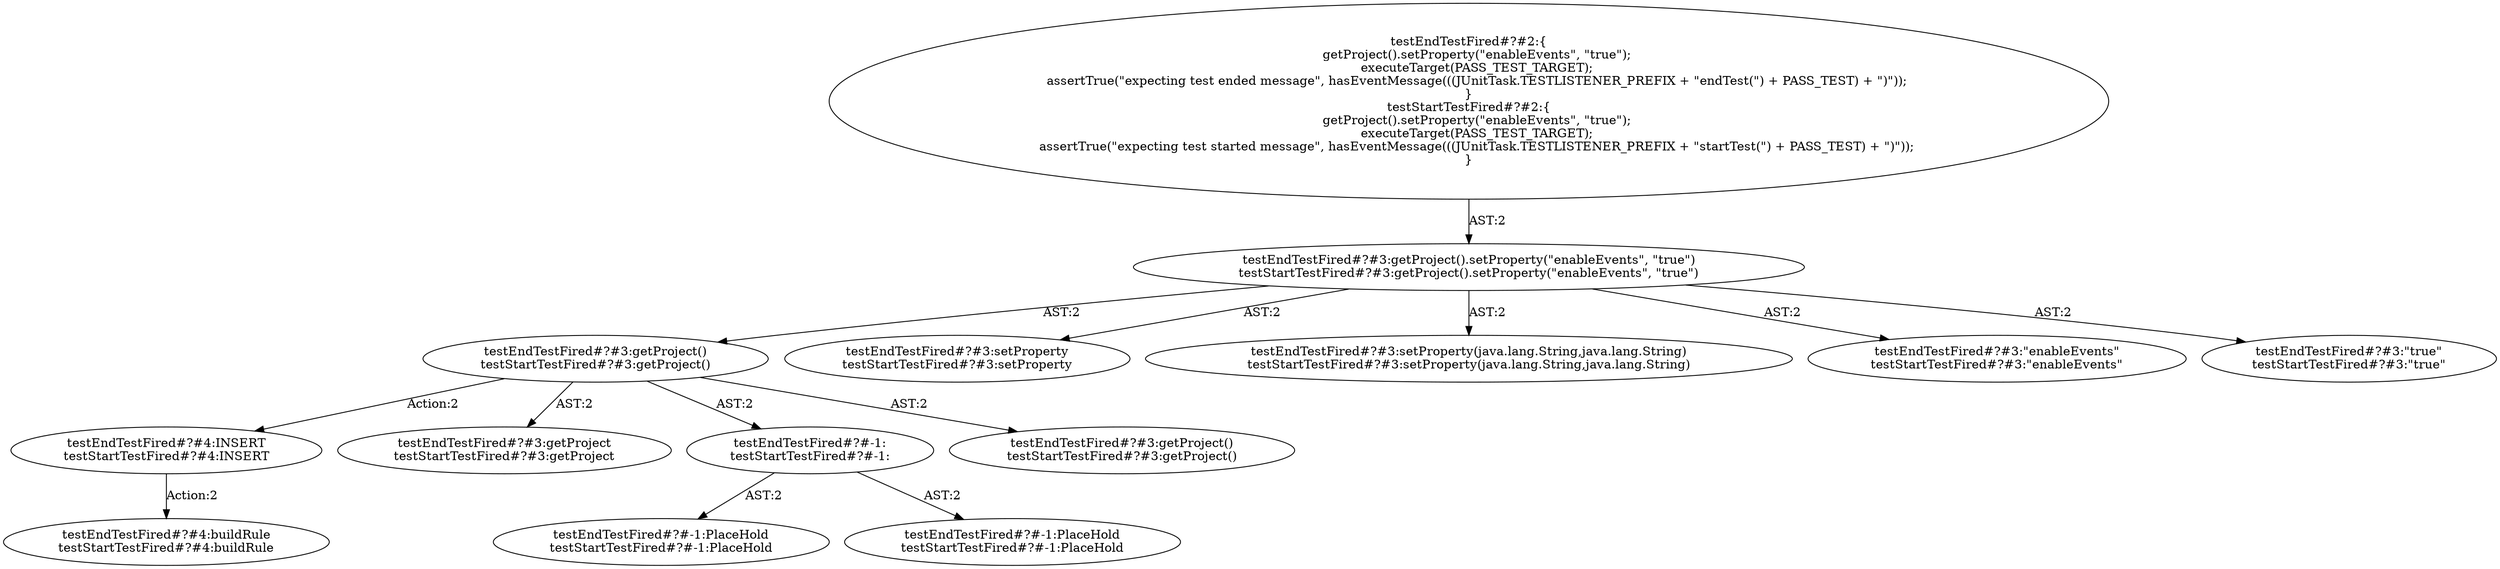 digraph "Pattern" {
0 [label="testEndTestFired#?#4:INSERT
testStartTestFired#?#4:INSERT" shape=ellipse]
1 [label="testEndTestFired#?#3:getProject()
testStartTestFired#?#3:getProject()" shape=ellipse]
2 [label="testEndTestFired#?#3:getProject().setProperty(\"enableEvents\", \"true\")
testStartTestFired#?#3:getProject().setProperty(\"enableEvents\", \"true\")" shape=ellipse]
3 [label="testEndTestFired#?#2:\{
    getProject().setProperty(\"enableEvents\", \"true\");
    executeTarget(PASS_TEST_TARGET);
    assertTrue(\"expecting test ended message\", hasEventMessage(((JUnitTask.TESTLISTENER_PREFIX + \"endTest(\") + PASS_TEST) + \")\"));
\}
testStartTestFired#?#2:\{
    getProject().setProperty(\"enableEvents\", \"true\");
    executeTarget(PASS_TEST_TARGET);
    assertTrue(\"expecting test started message\", hasEventMessage(((JUnitTask.TESTLISTENER_PREFIX + \"startTest(\") + PASS_TEST) + \")\"));
\}" shape=ellipse]
4 [label="testEndTestFired#?#3:setProperty
testStartTestFired#?#3:setProperty" shape=ellipse]
5 [label="testEndTestFired#?#3:setProperty(java.lang.String,java.lang.String)
testStartTestFired#?#3:setProperty(java.lang.String,java.lang.String)" shape=ellipse]
6 [label="testEndTestFired#?#3:\"enableEvents\"
testStartTestFired#?#3:\"enableEvents\"" shape=ellipse]
7 [label="testEndTestFired#?#3:\"true\"
testStartTestFired#?#3:\"true\"" shape=ellipse]
8 [label="testEndTestFired#?#3:getProject
testStartTestFired#?#3:getProject" shape=ellipse]
9 [label="testEndTestFired#?#-1:
testStartTestFired#?#-1:" shape=ellipse]
10 [label="testEndTestFired#?#-1:PlaceHold
testStartTestFired#?#-1:PlaceHold" shape=ellipse]
11 [label="testEndTestFired#?#-1:PlaceHold
testStartTestFired#?#-1:PlaceHold" shape=ellipse]
12 [label="testEndTestFired#?#3:getProject()
testStartTestFired#?#3:getProject()" shape=ellipse]
13 [label="testEndTestFired#?#4:buildRule
testStartTestFired#?#4:buildRule" shape=ellipse]
0 -> 13 [label="Action:2"];
1 -> 0 [label="Action:2"];
1 -> 8 [label="AST:2"];
1 -> 9 [label="AST:2"];
1 -> 12 [label="AST:2"];
2 -> 1 [label="AST:2"];
2 -> 4 [label="AST:2"];
2 -> 5 [label="AST:2"];
2 -> 6 [label="AST:2"];
2 -> 7 [label="AST:2"];
3 -> 2 [label="AST:2"];
9 -> 10 [label="AST:2"];
9 -> 11 [label="AST:2"];
}